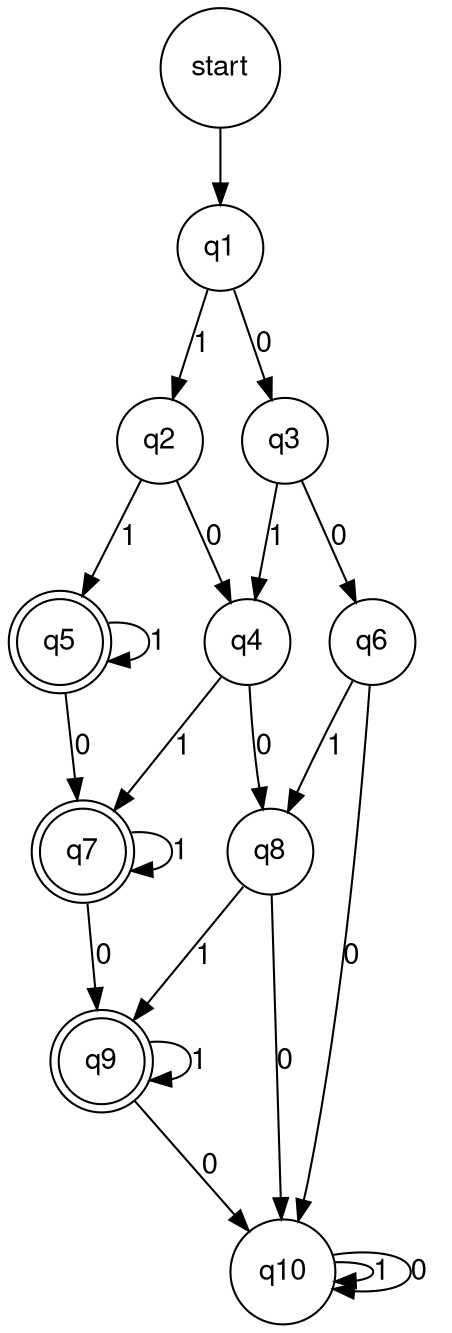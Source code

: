 graph robotFramework {
    fontsize = 20;
    fontname = "Helvetica,Arial,sans-serif";
    node [fontname = "Helvetica,Arial,sans-serif";];
    edge [fontname = "Helvetica,Ariasans-serif";];
    node [shape = circle;];
    
    start -- q1 [dir = forward;];
    q1 -- q2 [label = "1"; dir = forward;];
    q1 -- q3 [label = "0"; dir = forward;];
    q2 -- q4 [label = "0"; dir = forward;];
    q2 -- q5 [label = "1"; dir = forward;];
    q3 -- q4 [label = "1"; dir = forward;];
    q3 -- q6 [label = "0"; dir = forward;];
    q4 -- q7 [label = "1"; dir = forward;];
    q5 -- q7 [label = "0"; dir = forward;];
    q4 -- q8 [label = "0"; dir = forward;];
    q6 -- q8 [label = "1"; dir = forward;];
    q8 -- q9 [label = "1"; dir = forward;];
    q7 -- q9 [label = "0"; dir = forward;];
    
    q5 -- q5 [label = "1"; dir = forward;];
    q7 -- q7 [label = "1"; dir = forward;];
    q9 -- q9 [label = "1"; dir = forward;];
    
    q9 -- q10 [label = "0"; dir = forward;];
    q6 -- q10 [label = "0"; dir = forward;];
    q8 -- q10 [label = "0"; dir = forward;];
    q10 -- q10 [label = "1"; dir = forward;];
    q10 -- q10 [label = "0"; dir = forward;];
    
    // q3 -- q6 [label = "0"; dir = forward;];
    q5 [peripheries = 2;];
    q7 [peripheries = 2;];
    q9 [peripheries = 2;];
}